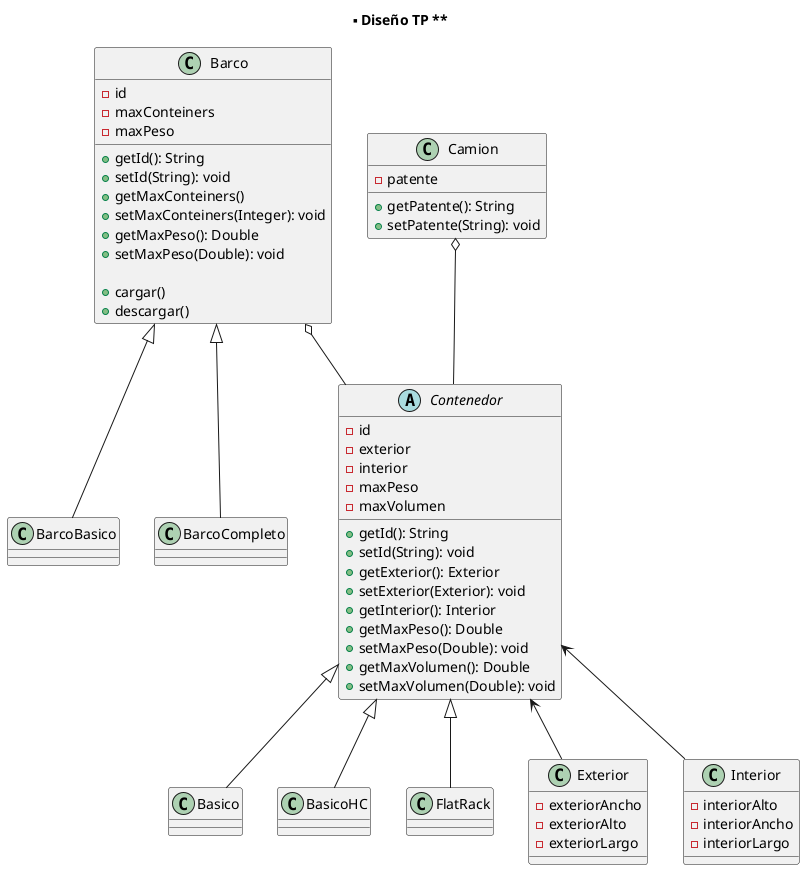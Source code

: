 @startuml

title ** Diseño TP **

class Barco{
   - id
   - maxConteiners
   - maxPeso

   + getId(): String 
   + setId(String): void
   + getMaxConteiners()
   + setMaxConteiners(Integer): void
   + getMaxPeso(): Double
   + setMaxPeso(Double): void

   + cargar()
   + descargar()
}

Barco <|-- BarcoBasico
Barco <|-- BarcoCompleto
Barco o-- Contenedor

class BarcoBasico{

}

class BarcoCompleto{

}

class Camion{
   - patente 

   + getPatente(): String
   + setPatente(String): void
}

Camion o-- Contenedor

abstract Class Contenedor{
   - id
   - exterior
   - interior
   - maxPeso
   - maxVolumen
   
   + getId(): String 
   + setId(String): void
   + getExterior(): Exterior
   + setExterior(Exterior): void
   + getInterior(): Interior
   + getMaxPeso(): Double
   + setMaxPeso(Double): void
   + getMaxVolumen(): Double
   + setMaxVolumen(Double): void 
}

Contenedor <|-- Basico
Contenedor <|-- BasicoHC
Contenedor <|-- FlatRack
Contenedor <-- Exterior
Contenedor <-- Interior

Class Basico{

}

Class BasicoHC{

} 

Class FlatRack{

}

Class Exterior{
   - exteriorAncho
   - exteriorAlto
   - exteriorLargo
}

Class Interior{
   - interiorAlto
   - interiorAncho
   - interiorLargo
}

@enduml
